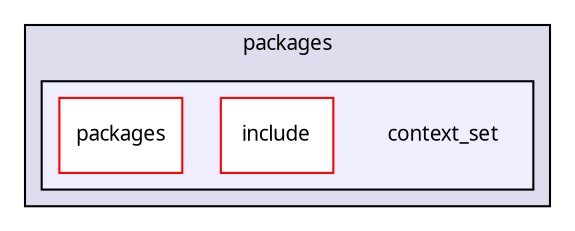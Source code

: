 digraph "packages/gui/packages/context_set/" {
  compound=true
  node [ fontsize="10", fontname="FreeSans.ttf"];
  edge [ labelfontsize="10", labelfontname="FreeSans.ttf"];
  subgraph clusterdir_22da140b0ceba9af8df63b75c08d8cba {
    graph [ bgcolor="#ddddee", pencolor="black", label="packages" fontname="FreeSans.ttf", fontsize="10", URL="dir_22da140b0ceba9af8df63b75c08d8cba.html"]
  subgraph clusterdir_198d97c8749811c84d471cce7b818c2f {
    graph [ bgcolor="#eeeeff", pencolor="black", label="" URL="dir_198d97c8749811c84d471cce7b818c2f.html"];
    dir_198d97c8749811c84d471cce7b818c2f [shape=plaintext label="context_set"];
    dir_d47ac17564d9286ee1c56330ca06d4fe [shape=box label="include" color="red" fillcolor="white" style="filled" URL="dir_d47ac17564d9286ee1c56330ca06d4fe.html"];
    dir_751b0c2ff897e77ddff87f0cc4c3f774 [shape=box label="packages" color="red" fillcolor="white" style="filled" URL="dir_751b0c2ff897e77ddff87f0cc4c3f774.html"];
  }
  }
}
